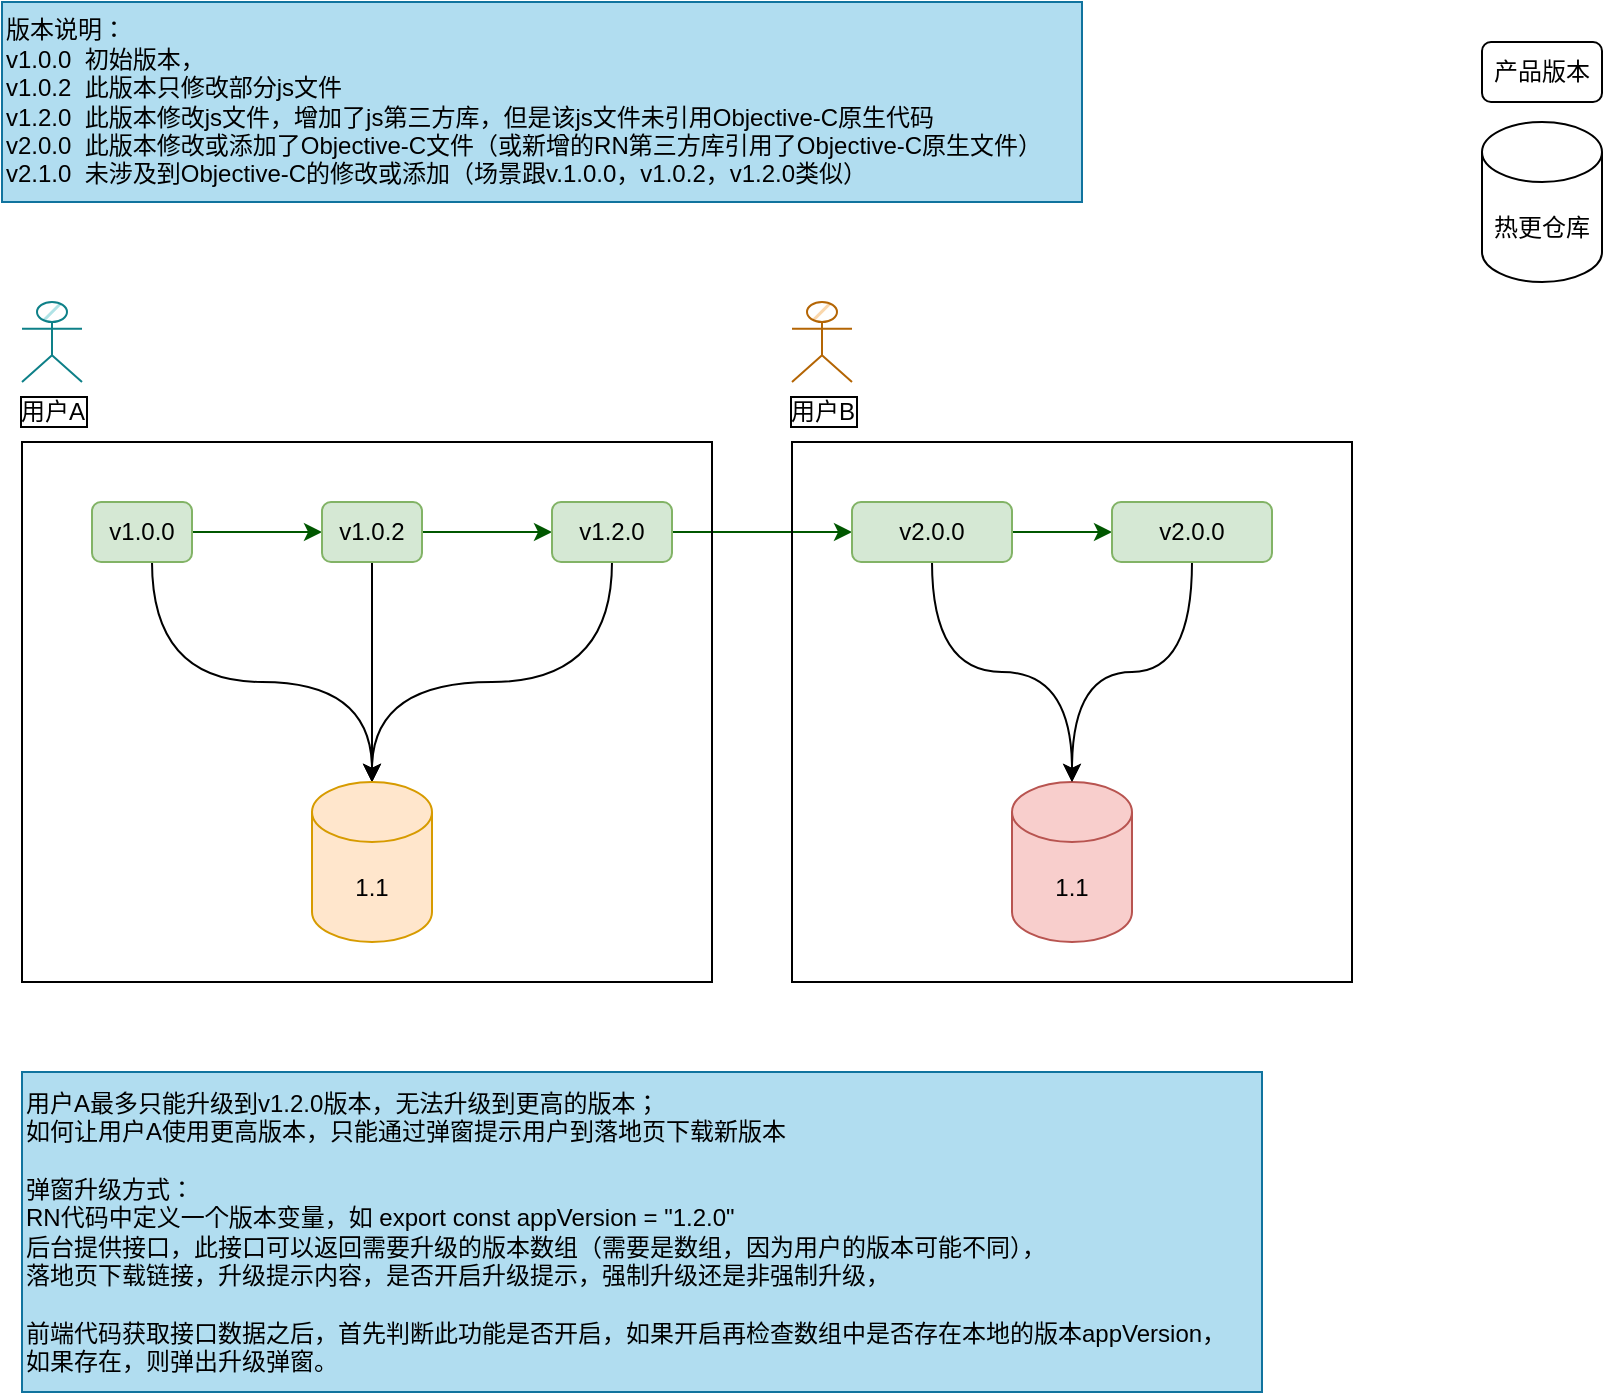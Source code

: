<mxfile version="20.3.6" type="github">
  <diagram id="ds0K4tFqCAFqR50HNbNL" name="Page-1">
    <mxGraphModel dx="1718" dy="935" grid="1" gridSize="10" guides="1" tooltips="1" connect="1" arrows="1" fold="1" page="1" pageScale="1" pageWidth="850" pageHeight="1100" math="0" shadow="0">
      <root>
        <mxCell id="0" />
        <mxCell id="1" parent="0" />
        <mxCell id="fZgHb_uzZiKMJdekkGli-10" style="edgeStyle=orthogonalEdgeStyle;orthogonalLoop=1;jettySize=auto;html=1;entryX=0.5;entryY=0;entryDx=0;entryDy=0;entryPerimeter=0;curved=1;" edge="1" parent="1" source="fZgHb_uzZiKMJdekkGli-1" target="fZgHb_uzZiKMJdekkGli-7">
          <mxGeometry relative="1" as="geometry">
            <mxPoint x="155" y="410" as="targetPoint" />
            <Array as="points">
              <mxPoint x="115" y="360" />
              <mxPoint x="225" y="360" />
            </Array>
          </mxGeometry>
        </mxCell>
        <mxCell id="fZgHb_uzZiKMJdekkGli-15" style="edgeStyle=orthogonalEdgeStyle;rounded=0;orthogonalLoop=1;jettySize=auto;html=1;entryX=0;entryY=0.5;entryDx=0;entryDy=0;fillColor=#008a00;strokeColor=#005700;" edge="1" parent="1" source="fZgHb_uzZiKMJdekkGli-1" target="fZgHb_uzZiKMJdekkGli-2">
          <mxGeometry relative="1" as="geometry" />
        </mxCell>
        <mxCell id="fZgHb_uzZiKMJdekkGli-1" value="v1.0.0" style="rounded=1;whiteSpace=wrap;html=1;fillColor=#d5e8d4;strokeColor=#82b366;" vertex="1" parent="1">
          <mxGeometry x="85" y="270" width="50" height="30" as="geometry" />
        </mxCell>
        <mxCell id="fZgHb_uzZiKMJdekkGli-11" style="edgeStyle=orthogonalEdgeStyle;rounded=0;orthogonalLoop=1;jettySize=auto;html=1;entryX=0.5;entryY=0;entryDx=0;entryDy=0;entryPerimeter=0;" edge="1" parent="1" source="fZgHb_uzZiKMJdekkGli-2" target="fZgHb_uzZiKMJdekkGli-7">
          <mxGeometry relative="1" as="geometry">
            <Array as="points">
              <mxPoint x="225" y="390" />
              <mxPoint x="225" y="390" />
            </Array>
          </mxGeometry>
        </mxCell>
        <mxCell id="fZgHb_uzZiKMJdekkGli-16" style="edgeStyle=orthogonalEdgeStyle;rounded=0;orthogonalLoop=1;jettySize=auto;html=1;fillColor=#008a00;strokeColor=#005700;" edge="1" parent="1" source="fZgHb_uzZiKMJdekkGli-2" target="fZgHb_uzZiKMJdekkGli-3">
          <mxGeometry relative="1" as="geometry" />
        </mxCell>
        <mxCell id="fZgHb_uzZiKMJdekkGli-2" value="v1.0.2" style="rounded=1;whiteSpace=wrap;html=1;fillColor=#d5e8d4;strokeColor=#82b366;" vertex="1" parent="1">
          <mxGeometry x="200" y="270" width="50" height="30" as="geometry" />
        </mxCell>
        <mxCell id="fZgHb_uzZiKMJdekkGli-17" style="edgeStyle=orthogonalEdgeStyle;curved=1;orthogonalLoop=1;jettySize=auto;html=1;entryX=0;entryY=0.5;entryDx=0;entryDy=0;fillColor=#008a00;strokeColor=#005700;" edge="1" parent="1" source="fZgHb_uzZiKMJdekkGli-3" target="fZgHb_uzZiKMJdekkGli-4">
          <mxGeometry relative="1" as="geometry" />
        </mxCell>
        <mxCell id="fZgHb_uzZiKMJdekkGli-21" style="edgeStyle=orthogonalEdgeStyle;curved=1;orthogonalLoop=1;jettySize=auto;html=1;entryX=0.5;entryY=0;entryDx=0;entryDy=0;entryPerimeter=0;" edge="1" parent="1" source="fZgHb_uzZiKMJdekkGli-3" target="fZgHb_uzZiKMJdekkGli-7">
          <mxGeometry relative="1" as="geometry">
            <Array as="points">
              <mxPoint x="345" y="360" />
              <mxPoint x="225" y="360" />
            </Array>
          </mxGeometry>
        </mxCell>
        <mxCell id="fZgHb_uzZiKMJdekkGli-3" value="v1.2.0" style="rounded=1;whiteSpace=wrap;html=1;fillColor=#d5e8d4;strokeColor=#82b366;" vertex="1" parent="1">
          <mxGeometry x="315" y="270" width="60" height="30" as="geometry" />
        </mxCell>
        <mxCell id="fZgHb_uzZiKMJdekkGli-31" style="edgeStyle=orthogonalEdgeStyle;curved=1;orthogonalLoop=1;jettySize=auto;html=1;entryX=0.5;entryY=0;entryDx=0;entryDy=0;entryPerimeter=0;" edge="1" parent="1" source="fZgHb_uzZiKMJdekkGli-4" target="fZgHb_uzZiKMJdekkGli-8">
          <mxGeometry relative="1" as="geometry" />
        </mxCell>
        <mxCell id="fZgHb_uzZiKMJdekkGli-33" style="edgeStyle=orthogonalEdgeStyle;curved=1;orthogonalLoop=1;jettySize=auto;html=1;entryX=0;entryY=0.5;entryDx=0;entryDy=0;fillColor=#008a00;strokeColor=#005700;" edge="1" parent="1" source="fZgHb_uzZiKMJdekkGli-4" target="fZgHb_uzZiKMJdekkGli-28">
          <mxGeometry relative="1" as="geometry" />
        </mxCell>
        <mxCell id="fZgHb_uzZiKMJdekkGli-4" value="v2.0.0" style="rounded=1;whiteSpace=wrap;html=1;fillColor=#d5e8d4;strokeColor=#82b366;" vertex="1" parent="1">
          <mxGeometry x="465" y="270" width="80" height="30" as="geometry" />
        </mxCell>
        <mxCell id="fZgHb_uzZiKMJdekkGli-5" value="版本说明：&lt;br&gt;v1.0.0&amp;nbsp; 初始版本，&lt;br&gt;v1.0.2&amp;nbsp; 此版本只修改部分js文件&lt;br&gt;v1.2.0&amp;nbsp; 此版本修改js文件，增加了js第三方库，但是该js文件未引用Objective-C原生代码&lt;br&gt;v2.0.0&amp;nbsp; 此版本修改或添加了Objective-C文件（或新增的RN第三方库引用了Objective-C原生文件）&lt;br&gt;v2.1.0&amp;nbsp; 未涉及到Objective-C的修改或添加（场景跟v.1.0.0，v1.0.2，v1.2.0类似）" style="text;html=1;align=left;verticalAlign=middle;resizable=0;points=[];autosize=1;strokeColor=#10739e;fillColor=#b1ddf0;" vertex="1" parent="1">
          <mxGeometry x="40" y="20" width="540" height="100" as="geometry" />
        </mxCell>
        <mxCell id="fZgHb_uzZiKMJdekkGli-7" value="1.1&lt;br&gt;" style="shape=cylinder3;whiteSpace=wrap;html=1;boundedLbl=1;backgroundOutline=1;size=15;fillColor=#ffe6cc;strokeColor=#d79b00;" vertex="1" parent="1">
          <mxGeometry x="195" y="410" width="60" height="80" as="geometry" />
        </mxCell>
        <mxCell id="fZgHb_uzZiKMJdekkGli-8" value="1.1&lt;br&gt;" style="shape=cylinder3;whiteSpace=wrap;html=1;boundedLbl=1;backgroundOutline=1;size=15;fillColor=#f8cecc;strokeColor=#b85450;" vertex="1" parent="1">
          <mxGeometry x="545" y="410" width="60" height="80" as="geometry" />
        </mxCell>
        <mxCell id="fZgHb_uzZiKMJdekkGli-25" value="" style="rounded=0;whiteSpace=wrap;html=1;labelBorderColor=default;gradientColor=none;shadow=0;sketch=0;glass=0;fillStyle=hatch;strokeWidth=1;fillColor=none;" vertex="1" parent="1">
          <mxGeometry x="50" y="240" width="345" height="270" as="geometry" />
        </mxCell>
        <mxCell id="fZgHb_uzZiKMJdekkGli-30" style="edgeStyle=orthogonalEdgeStyle;curved=1;orthogonalLoop=1;jettySize=auto;html=1;" edge="1" parent="1" source="fZgHb_uzZiKMJdekkGli-28" target="fZgHb_uzZiKMJdekkGli-8">
          <mxGeometry relative="1" as="geometry" />
        </mxCell>
        <mxCell id="fZgHb_uzZiKMJdekkGli-28" value="v2.0.0" style="rounded=1;whiteSpace=wrap;html=1;fillColor=#d5e8d4;strokeColor=#82b366;" vertex="1" parent="1">
          <mxGeometry x="595" y="270" width="80" height="30" as="geometry" />
        </mxCell>
        <mxCell id="fZgHb_uzZiKMJdekkGli-32" value="" style="rounded=0;whiteSpace=wrap;html=1;shadow=0;glass=0;labelBorderColor=default;sketch=0;fillStyle=hatch;strokeWidth=1;fillColor=none;gradientColor=none;" vertex="1" parent="1">
          <mxGeometry x="435" y="240" width="280" height="270" as="geometry" />
        </mxCell>
        <mxCell id="fZgHb_uzZiKMJdekkGli-34" value="用户A" style="shape=umlActor;verticalLabelPosition=bottom;verticalAlign=top;html=1;outlineConnect=0;rounded=0;shadow=0;glass=0;labelBorderColor=default;sketch=0;fillStyle=hatch;strokeWidth=1;fillColor=#b0e3e6;strokeColor=#0e8088;" vertex="1" parent="1">
          <mxGeometry x="50" y="170" width="30" height="40" as="geometry" />
        </mxCell>
        <mxCell id="fZgHb_uzZiKMJdekkGli-36" value="用户B" style="shape=umlActor;verticalLabelPosition=bottom;verticalAlign=top;html=1;outlineConnect=0;rounded=0;shadow=0;glass=0;labelBorderColor=default;sketch=0;fillStyle=hatch;strokeWidth=1;fillColor=#fad7ac;strokeColor=#b46504;" vertex="1" parent="1">
          <mxGeometry x="435" y="170" width="30" height="40" as="geometry" />
        </mxCell>
        <mxCell id="fZgHb_uzZiKMJdekkGli-43" value="用户A最多只能升级到v1.2.0版本，无法升级到更高的版本；&lt;br&gt;如何让用户A使用更高版本，只能通过弹窗提示用户到落地页下载新版本&lt;br&gt;&lt;br&gt;弹窗升级方式：&lt;br&gt;RN代码中定义一个版本变量，如&amp;nbsp;export const appVersion = &quot;1.2.0&quot;&lt;br&gt;后台提供接口，此接口可以返回需要升级的版本数组（需要是数组，因为用户的版本可能不同），&lt;br&gt;落地页下载链接，升级提示内容，是否开启升级提示，强制升级还是非强制升级，&lt;br&gt;&lt;br&gt;前端代码获取接口数据之后，首先判断此功能是否开启，如果开启再检查数组中是否存在本地的版本appVersion，&lt;br&gt;如果存在，则弹出升级弹窗。" style="text;html=1;align=left;verticalAlign=middle;resizable=0;points=[];autosize=1;strokeColor=#10739e;fillColor=#b1ddf0;" vertex="1" parent="1">
          <mxGeometry x="50" y="555" width="620" height="160" as="geometry" />
        </mxCell>
        <mxCell id="fZgHb_uzZiKMJdekkGli-44" value="热更仓库" style="shape=cylinder3;whiteSpace=wrap;html=1;boundedLbl=1;backgroundOutline=1;size=15;rounded=0;shadow=0;glass=0;labelBorderColor=none;sketch=0;fillStyle=hatch;strokeWidth=1;fillColor=none;gradientColor=none;" vertex="1" parent="1">
          <mxGeometry x="780" y="80" width="60" height="80" as="geometry" />
        </mxCell>
        <mxCell id="fZgHb_uzZiKMJdekkGli-45" value="产品版本" style="rounded=1;whiteSpace=wrap;html=1;shadow=0;glass=0;labelBorderColor=none;sketch=0;fillStyle=hatch;strokeWidth=1;fillColor=none;gradientColor=none;" vertex="1" parent="1">
          <mxGeometry x="780" y="40" width="60" height="30" as="geometry" />
        </mxCell>
      </root>
    </mxGraphModel>
  </diagram>
</mxfile>
